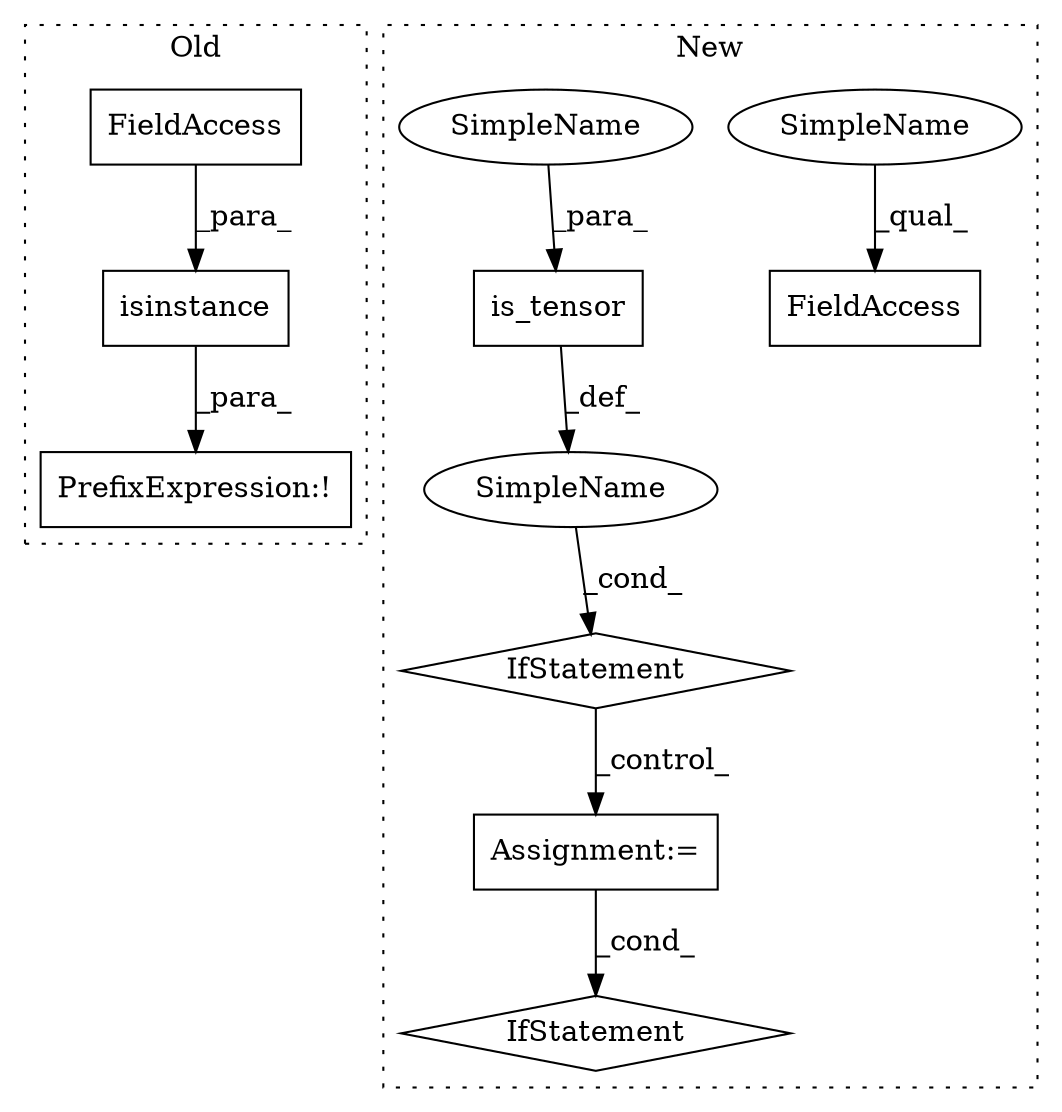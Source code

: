 digraph G {
subgraph cluster0 {
1 [label="isinstance" a="32" s="8821,8842" l="11,1" shape="box"];
3 [label="PrefixExpression:!" a="38" s="8820" l="1" shape="box"];
4 [label="FieldAccess" a="22" s="8838" l="4" shape="box"];
label = "Old";
style="dotted";
}
subgraph cluster1 {
2 [label="is_tensor" a="32" s="9033,9046" l="10,1" shape="box"];
5 [label="IfStatement" a="25" s="9004,9047" l="4,2" shape="diamond"];
6 [label="SimpleName" a="42" s="" l="" shape="ellipse"];
7 [label="Assignment:=" a="7" s="9062" l="1" shape="box"];
8 [label="IfStatement" a="25" s="9084,9101" l="4,2" shape="diamond"];
9 [label="FieldAccess" a="22" s="9215" l="10" shape="box"];
10 [label="SimpleName" a="42" s="9215" l="3" shape="ellipse"];
11 [label="SimpleName" a="42" s="9043" l="3" shape="ellipse"];
label = "New";
style="dotted";
}
1 -> 3 [label="_para_"];
2 -> 6 [label="_def_"];
4 -> 1 [label="_para_"];
5 -> 7 [label="_control_"];
6 -> 5 [label="_cond_"];
7 -> 8 [label="_cond_"];
10 -> 9 [label="_qual_"];
11 -> 2 [label="_para_"];
}